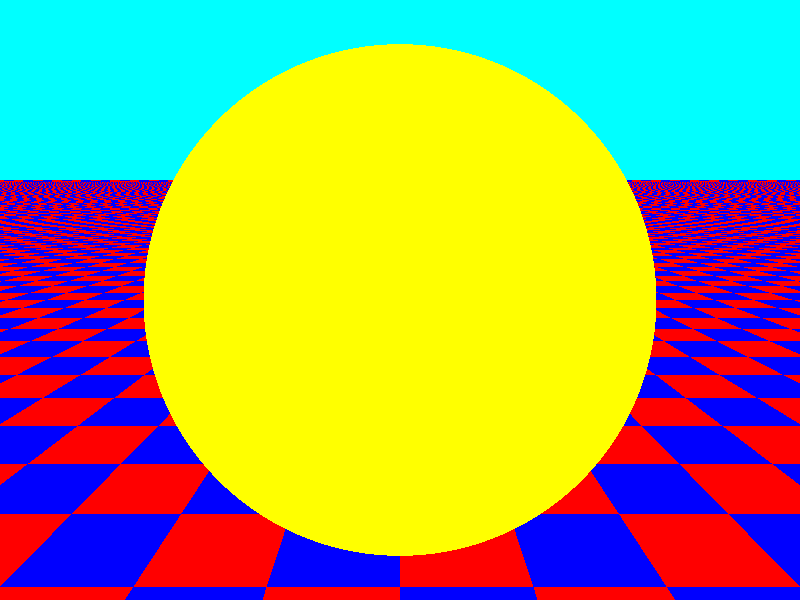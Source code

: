 #include "colors.inc"
#include "stones.inc"
background { color Cyan }
camera {
    location <0, 2, -3>
    look_at  <0, 1,  2>
  }

sphere {
    <0, 1, 2>, 2
    texture {
      pigment { color Yellow }
    }
  }
plane { <0, 1, 0>, -1
    pigment {
      checker color Red, color Blue
    }
  }

light_source { <2, 4, -3> color White}

